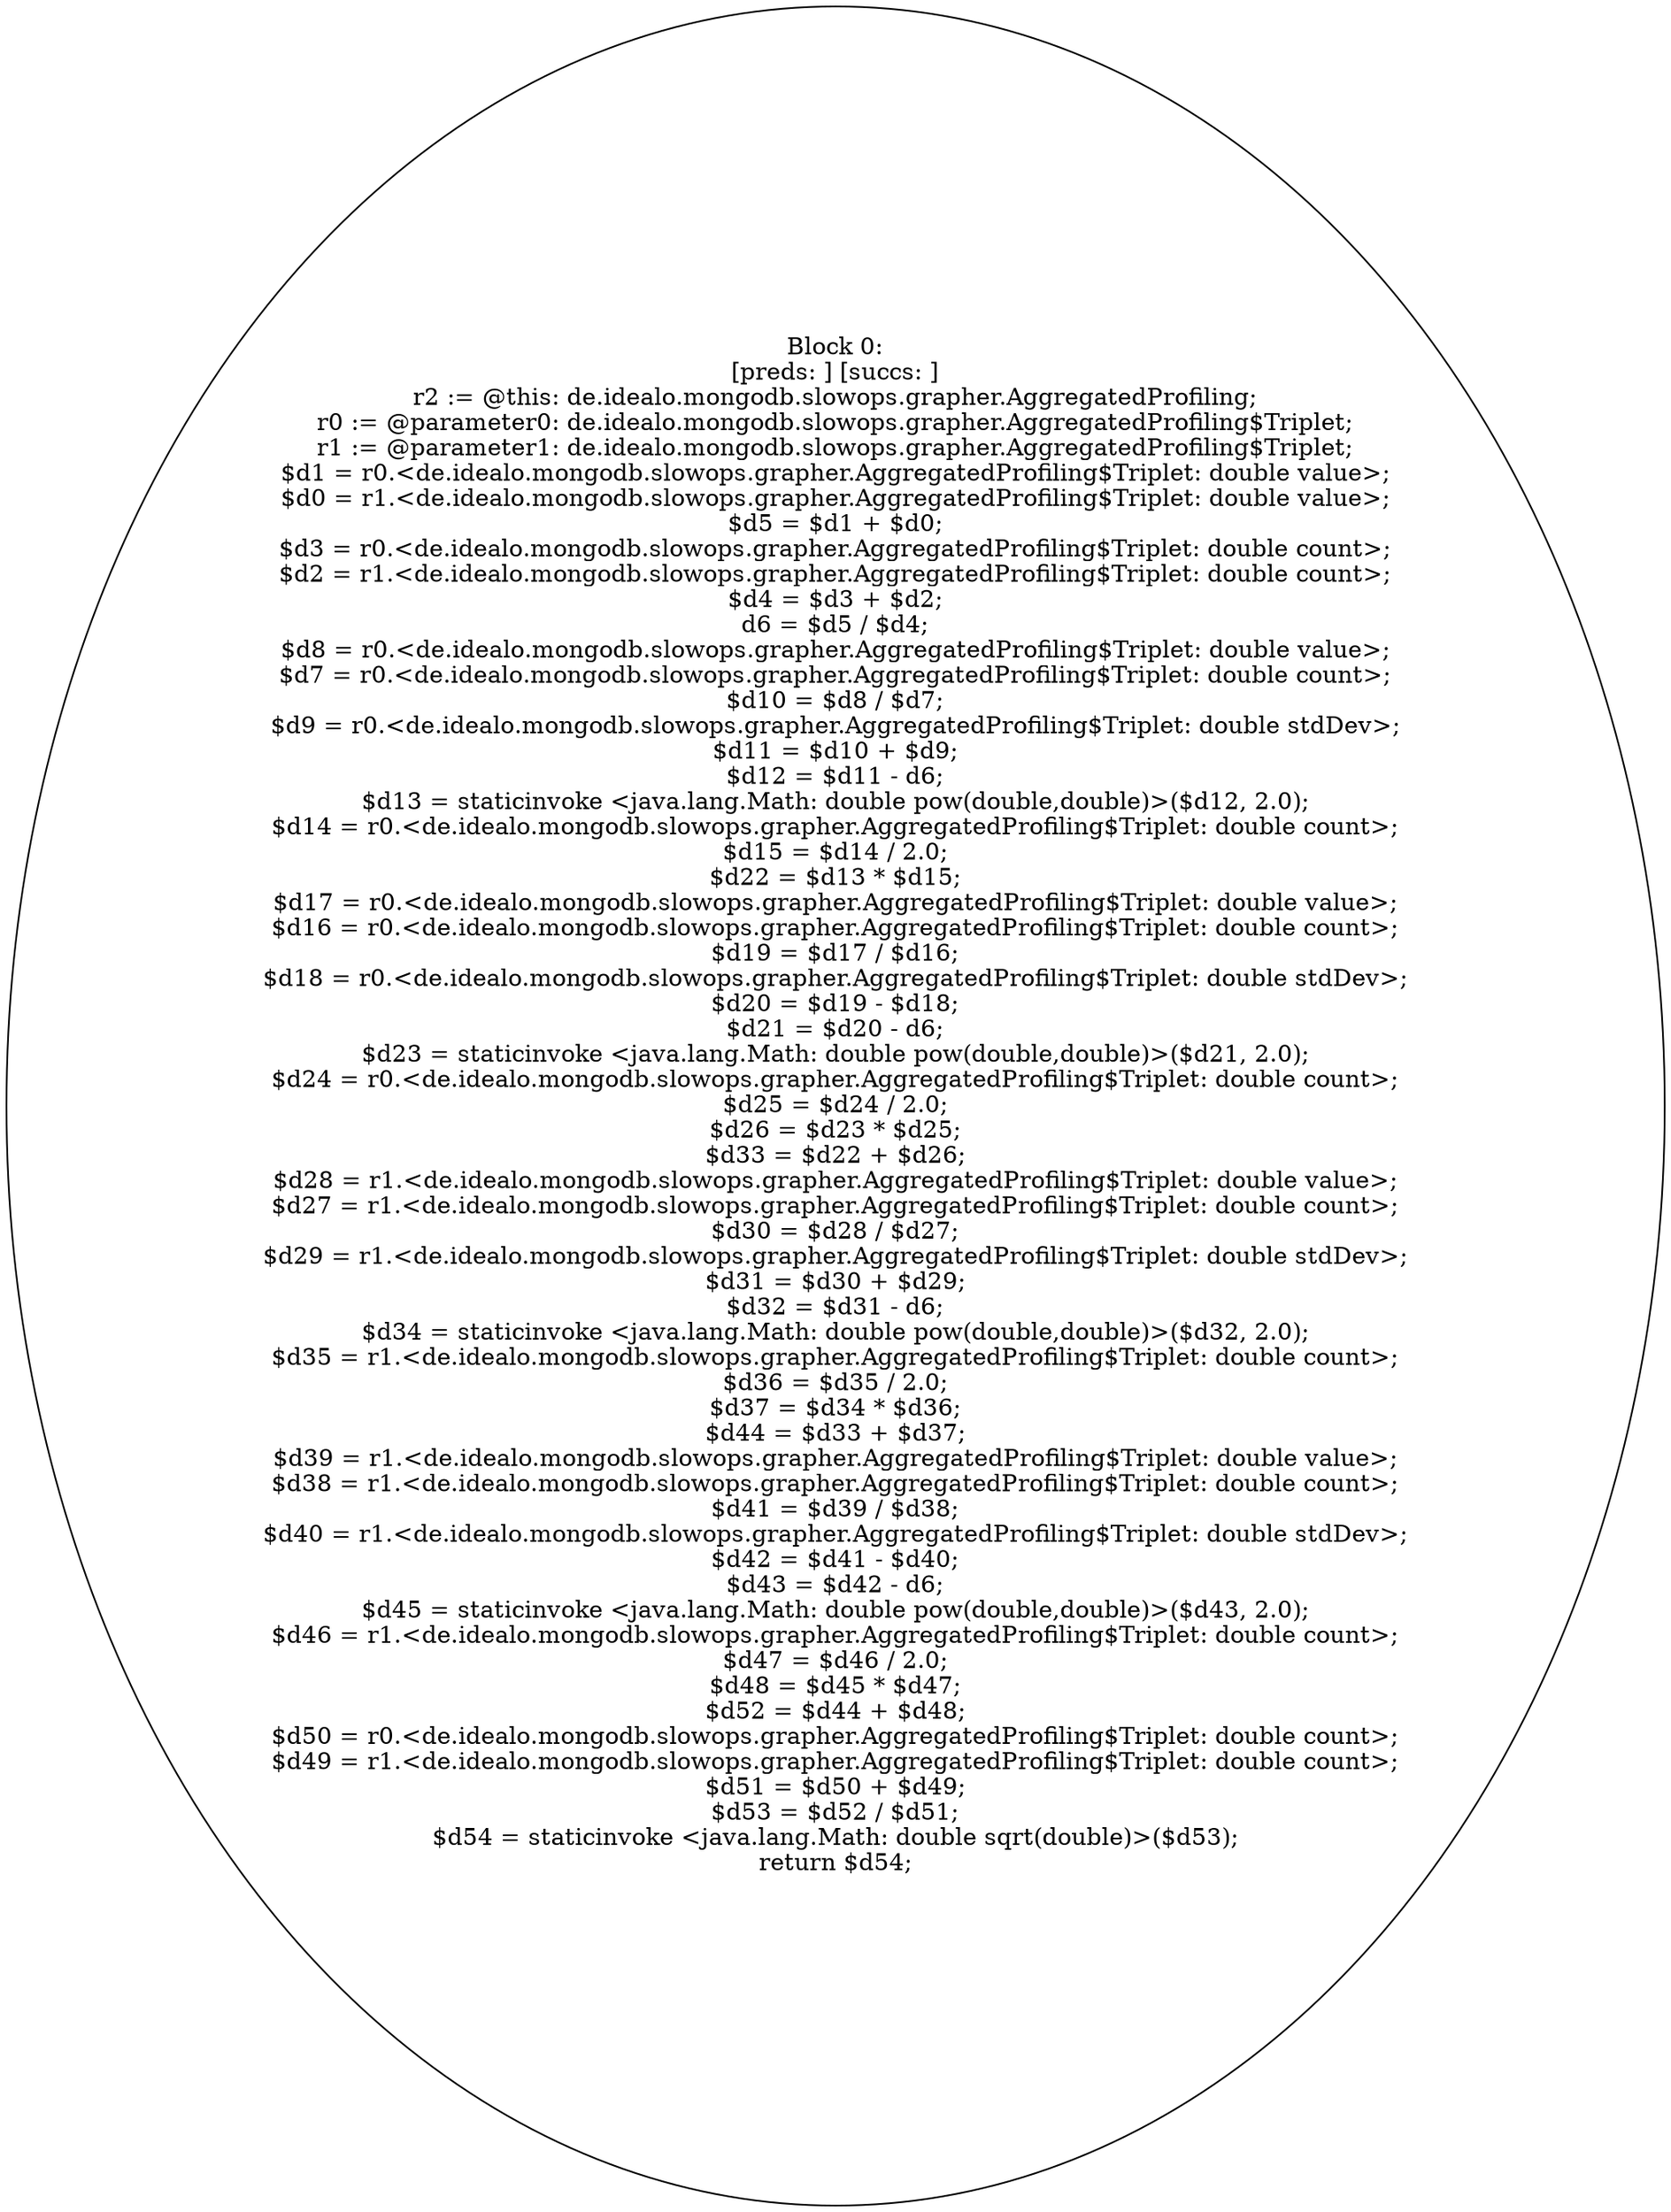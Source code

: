 digraph "unitGraph" {
    "Block 0:
[preds: ] [succs: ]
r2 := @this: de.idealo.mongodb.slowops.grapher.AggregatedProfiling;
r0 := @parameter0: de.idealo.mongodb.slowops.grapher.AggregatedProfiling$Triplet;
r1 := @parameter1: de.idealo.mongodb.slowops.grapher.AggregatedProfiling$Triplet;
$d1 = r0.<de.idealo.mongodb.slowops.grapher.AggregatedProfiling$Triplet: double value>;
$d0 = r1.<de.idealo.mongodb.slowops.grapher.AggregatedProfiling$Triplet: double value>;
$d5 = $d1 + $d0;
$d3 = r0.<de.idealo.mongodb.slowops.grapher.AggregatedProfiling$Triplet: double count>;
$d2 = r1.<de.idealo.mongodb.slowops.grapher.AggregatedProfiling$Triplet: double count>;
$d4 = $d3 + $d2;
d6 = $d5 / $d4;
$d8 = r0.<de.idealo.mongodb.slowops.grapher.AggregatedProfiling$Triplet: double value>;
$d7 = r0.<de.idealo.mongodb.slowops.grapher.AggregatedProfiling$Triplet: double count>;
$d10 = $d8 / $d7;
$d9 = r0.<de.idealo.mongodb.slowops.grapher.AggregatedProfiling$Triplet: double stdDev>;
$d11 = $d10 + $d9;
$d12 = $d11 - d6;
$d13 = staticinvoke <java.lang.Math: double pow(double,double)>($d12, 2.0);
$d14 = r0.<de.idealo.mongodb.slowops.grapher.AggregatedProfiling$Triplet: double count>;
$d15 = $d14 / 2.0;
$d22 = $d13 * $d15;
$d17 = r0.<de.idealo.mongodb.slowops.grapher.AggregatedProfiling$Triplet: double value>;
$d16 = r0.<de.idealo.mongodb.slowops.grapher.AggregatedProfiling$Triplet: double count>;
$d19 = $d17 / $d16;
$d18 = r0.<de.idealo.mongodb.slowops.grapher.AggregatedProfiling$Triplet: double stdDev>;
$d20 = $d19 - $d18;
$d21 = $d20 - d6;
$d23 = staticinvoke <java.lang.Math: double pow(double,double)>($d21, 2.0);
$d24 = r0.<de.idealo.mongodb.slowops.grapher.AggregatedProfiling$Triplet: double count>;
$d25 = $d24 / 2.0;
$d26 = $d23 * $d25;
$d33 = $d22 + $d26;
$d28 = r1.<de.idealo.mongodb.slowops.grapher.AggregatedProfiling$Triplet: double value>;
$d27 = r1.<de.idealo.mongodb.slowops.grapher.AggregatedProfiling$Triplet: double count>;
$d30 = $d28 / $d27;
$d29 = r1.<de.idealo.mongodb.slowops.grapher.AggregatedProfiling$Triplet: double stdDev>;
$d31 = $d30 + $d29;
$d32 = $d31 - d6;
$d34 = staticinvoke <java.lang.Math: double pow(double,double)>($d32, 2.0);
$d35 = r1.<de.idealo.mongodb.slowops.grapher.AggregatedProfiling$Triplet: double count>;
$d36 = $d35 / 2.0;
$d37 = $d34 * $d36;
$d44 = $d33 + $d37;
$d39 = r1.<de.idealo.mongodb.slowops.grapher.AggregatedProfiling$Triplet: double value>;
$d38 = r1.<de.idealo.mongodb.slowops.grapher.AggregatedProfiling$Triplet: double count>;
$d41 = $d39 / $d38;
$d40 = r1.<de.idealo.mongodb.slowops.grapher.AggregatedProfiling$Triplet: double stdDev>;
$d42 = $d41 - $d40;
$d43 = $d42 - d6;
$d45 = staticinvoke <java.lang.Math: double pow(double,double)>($d43, 2.0);
$d46 = r1.<de.idealo.mongodb.slowops.grapher.AggregatedProfiling$Triplet: double count>;
$d47 = $d46 / 2.0;
$d48 = $d45 * $d47;
$d52 = $d44 + $d48;
$d50 = r0.<de.idealo.mongodb.slowops.grapher.AggregatedProfiling$Triplet: double count>;
$d49 = r1.<de.idealo.mongodb.slowops.grapher.AggregatedProfiling$Triplet: double count>;
$d51 = $d50 + $d49;
$d53 = $d52 / $d51;
$d54 = staticinvoke <java.lang.Math: double sqrt(double)>($d53);
return $d54;
"
}
